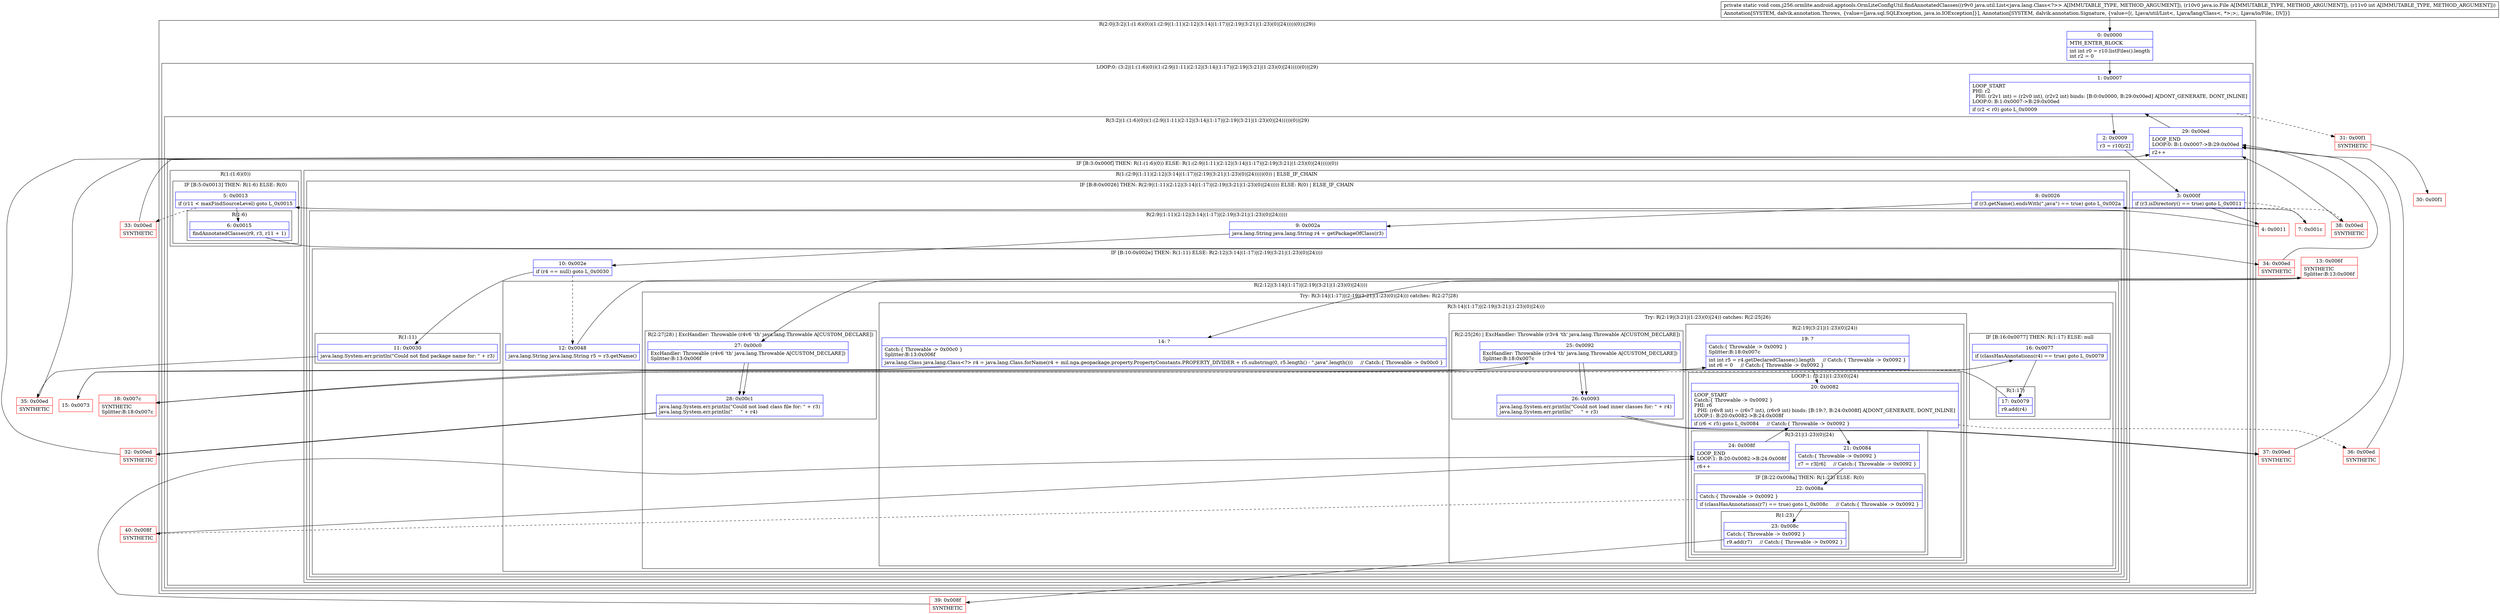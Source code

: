 digraph "CFG forcom.j256.ormlite.android.apptools.OrmLiteConfigUtil.findAnnotatedClasses(Ljava\/util\/List;Ljava\/io\/File;I)V" {
subgraph cluster_Region_1989793397 {
label = "R(2:0|(3:2|(1:(1:6)(0))(1:(2:9|(1:11)(2:12|(3:14|(1:17)|(2:19|(3:21|(1:23)(0)|24)))))(0))|29))";
node [shape=record,color=blue];
Node_0 [shape=record,label="{0\:\ 0x0000|MTH_ENTER_BLOCK\l|int int r0 = r10.listFiles().length\lint r2 = 0\l}"];
subgraph cluster_LoopRegion_1725997670 {
label = "LOOP:0: (3:2|(1:(1:6)(0))(1:(2:9|(1:11)(2:12|(3:14|(1:17)|(2:19|(3:21|(1:23)(0)|24)))))(0))|29)";
node [shape=record,color=blue];
Node_1 [shape=record,label="{1\:\ 0x0007|LOOP_START\lPHI: r2 \l  PHI: (r2v1 int) = (r2v0 int), (r2v2 int) binds: [B:0:0x0000, B:29:0x00ed] A[DONT_GENERATE, DONT_INLINE]\lLOOP:0: B:1:0x0007\-\>B:29:0x00ed\l|if (r2 \< r0) goto L_0x0009\l}"];
subgraph cluster_Region_1415745449 {
label = "R(3:2|(1:(1:6)(0))(1:(2:9|(1:11)(2:12|(3:14|(1:17)|(2:19|(3:21|(1:23)(0)|24)))))(0))|29)";
node [shape=record,color=blue];
Node_2 [shape=record,label="{2\:\ 0x0009|r3 = r10[r2]\l}"];
subgraph cluster_IfRegion_350487041 {
label = "IF [B:3:0x000f] THEN: R(1:(1:6)(0)) ELSE: R(1:(2:9|(1:11)(2:12|(3:14|(1:17)|(2:19|(3:21|(1:23)(0)|24)))))(0))";
node [shape=record,color=blue];
Node_3 [shape=record,label="{3\:\ 0x000f|if (r3.isDirectory() == true) goto L_0x0011\l}"];
subgraph cluster_Region_1124759885 {
label = "R(1:(1:6)(0))";
node [shape=record,color=blue];
subgraph cluster_IfRegion_680521029 {
label = "IF [B:5:0x0013] THEN: R(1:6) ELSE: R(0)";
node [shape=record,color=blue];
Node_5 [shape=record,label="{5\:\ 0x0013|if (r11 \< maxFindSourceLevel) goto L_0x0015\l}"];
subgraph cluster_Region_1268750752 {
label = "R(1:6)";
node [shape=record,color=blue];
Node_6 [shape=record,label="{6\:\ 0x0015|findAnnotatedClasses(r9, r3, r11 + 1)\l}"];
}
subgraph cluster_Region_2145349336 {
label = "R(0)";
node [shape=record,color=blue];
}
}
}
subgraph cluster_Region_1863295103 {
label = "R(1:(2:9|(1:11)(2:12|(3:14|(1:17)|(2:19|(3:21|(1:23)(0)|24)))))(0)) | ELSE_IF_CHAIN\l";
node [shape=record,color=blue];
subgraph cluster_IfRegion_943562014 {
label = "IF [B:8:0x0026] THEN: R(2:9|(1:11)(2:12|(3:14|(1:17)|(2:19|(3:21|(1:23)(0)|24))))) ELSE: R(0) | ELSE_IF_CHAIN\l";
node [shape=record,color=blue];
Node_8 [shape=record,label="{8\:\ 0x0026|if (r3.getName().endsWith(\".java\") == true) goto L_0x002a\l}"];
subgraph cluster_Region_2134978199 {
label = "R(2:9|(1:11)(2:12|(3:14|(1:17)|(2:19|(3:21|(1:23)(0)|24)))))";
node [shape=record,color=blue];
Node_9 [shape=record,label="{9\:\ 0x002a|java.lang.String java.lang.String r4 = getPackageOfClass(r3)\l}"];
subgraph cluster_IfRegion_178651971 {
label = "IF [B:10:0x002e] THEN: R(1:11) ELSE: R(2:12|(3:14|(1:17)|(2:19|(3:21|(1:23)(0)|24))))";
node [shape=record,color=blue];
Node_10 [shape=record,label="{10\:\ 0x002e|if (r4 == null) goto L_0x0030\l}"];
subgraph cluster_Region_265834784 {
label = "R(1:11)";
node [shape=record,color=blue];
Node_11 [shape=record,label="{11\:\ 0x0030|java.lang.System.err.println(\"Could not find package name for: \" + r3)\l}"];
}
subgraph cluster_Region_1928038436 {
label = "R(2:12|(3:14|(1:17)|(2:19|(3:21|(1:23)(0)|24))))";
node [shape=record,color=blue];
Node_12 [shape=record,label="{12\:\ 0x0048|java.lang.String java.lang.String r5 = r3.getName()\l}"];
subgraph cluster_TryCatchRegion_192235437 {
label = "Try: R(3:14|(1:17)|(2:19|(3:21|(1:23)(0)|24))) catches: R(2:27|28)";
node [shape=record,color=blue];
subgraph cluster_Region_850679324 {
label = "R(3:14|(1:17)|(2:19|(3:21|(1:23)(0)|24)))";
node [shape=record,color=blue];
Node_14 [shape=record,label="{14\:\ ?|Catch:\{ Throwable \-\> 0x00c0 \}\lSplitter:B:13:0x006f\l|java.lang.Class java.lang.Class\<?\> r4 = java.lang.Class.forName(r4 + mil.nga.geopackage.property.PropertyConstants.PROPERTY_DIVIDER + r5.substring(0, r5.length() \- \".java\".length()))     \/\/ Catch:\{ Throwable \-\> 0x00c0 \}\l}"];
subgraph cluster_IfRegion_78128504 {
label = "IF [B:16:0x0077] THEN: R(1:17) ELSE: null";
node [shape=record,color=blue];
Node_16 [shape=record,label="{16\:\ 0x0077|if (classHasAnnotations(r4) == true) goto L_0x0079\l}"];
subgraph cluster_Region_1043235509 {
label = "R(1:17)";
node [shape=record,color=blue];
Node_17 [shape=record,label="{17\:\ 0x0079|r9.add(r4)\l}"];
}
}
subgraph cluster_TryCatchRegion_434832100 {
label = "Try: R(2:19|(3:21|(1:23)(0)|24)) catches: R(2:25|26)";
node [shape=record,color=blue];
subgraph cluster_Region_783955930 {
label = "R(2:19|(3:21|(1:23)(0)|24))";
node [shape=record,color=blue];
Node_19 [shape=record,label="{19\:\ ?|Catch:\{ Throwable \-\> 0x0092 \}\lSplitter:B:18:0x007c\l|int int r5 = r4.getDeclaredClasses().length     \/\/ Catch:\{ Throwable \-\> 0x0092 \}\lint r6 = 0     \/\/ Catch:\{ Throwable \-\> 0x0092 \}\l}"];
subgraph cluster_LoopRegion_1307228586 {
label = "LOOP:1: (3:21|(1:23)(0)|24)";
node [shape=record,color=blue];
Node_20 [shape=record,label="{20\:\ 0x0082|LOOP_START\lCatch:\{ Throwable \-\> 0x0092 \}\lPHI: r6 \l  PHI: (r6v8 int) = (r6v7 int), (r6v9 int) binds: [B:19:?, B:24:0x008f] A[DONT_GENERATE, DONT_INLINE]\lLOOP:1: B:20:0x0082\-\>B:24:0x008f\l|if (r6 \< r5) goto L_0x0084     \/\/ Catch:\{ Throwable \-\> 0x0092 \}\l}"];
subgraph cluster_Region_1173902875 {
label = "R(3:21|(1:23)(0)|24)";
node [shape=record,color=blue];
Node_21 [shape=record,label="{21\:\ 0x0084|Catch:\{ Throwable \-\> 0x0092 \}\l|r7 = r3[r6]     \/\/ Catch:\{ Throwable \-\> 0x0092 \}\l}"];
subgraph cluster_IfRegion_16162918 {
label = "IF [B:22:0x008a] THEN: R(1:23) ELSE: R(0)";
node [shape=record,color=blue];
Node_22 [shape=record,label="{22\:\ 0x008a|Catch:\{ Throwable \-\> 0x0092 \}\l|if (classHasAnnotations(r7) == true) goto L_0x008c     \/\/ Catch:\{ Throwable \-\> 0x0092 \}\l}"];
subgraph cluster_Region_564123642 {
label = "R(1:23)";
node [shape=record,color=blue];
Node_23 [shape=record,label="{23\:\ 0x008c|Catch:\{ Throwable \-\> 0x0092 \}\l|r9.add(r7)     \/\/ Catch:\{ Throwable \-\> 0x0092 \}\l}"];
}
subgraph cluster_Region_1612848399 {
label = "R(0)";
node [shape=record,color=blue];
}
}
Node_24 [shape=record,label="{24\:\ 0x008f|LOOP_END\lLOOP:1: B:20:0x0082\-\>B:24:0x008f\l|r6++\l}"];
}
}
}
subgraph cluster_Region_4071553 {
label = "R(2:25|26) | ExcHandler: Throwable (r3v4 'th' java.lang.Throwable A[CUSTOM_DECLARE])\l";
node [shape=record,color=blue];
Node_25 [shape=record,label="{25\:\ 0x0092|ExcHandler: Throwable (r3v4 'th' java.lang.Throwable A[CUSTOM_DECLARE])\lSplitter:B:18:0x007c\l}"];
Node_26 [shape=record,label="{26\:\ 0x0093|java.lang.System.err.println(\"Could not load inner classes for: \" + r4)\ljava.lang.System.err.println(\"     \" + r3)\l}"];
}
}
}
subgraph cluster_Region_2023608136 {
label = "R(2:27|28) | ExcHandler: Throwable (r4v6 'th' java.lang.Throwable A[CUSTOM_DECLARE])\l";
node [shape=record,color=blue];
Node_27 [shape=record,label="{27\:\ 0x00c0|ExcHandler: Throwable (r4v6 'th' java.lang.Throwable A[CUSTOM_DECLARE])\lSplitter:B:13:0x006f\l}"];
Node_28 [shape=record,label="{28\:\ 0x00c1|java.lang.System.err.println(\"Could not load class file for: \" + r3)\ljava.lang.System.err.println(\"     \" + r4)\l}"];
}
}
}
}
}
subgraph cluster_Region_1297982893 {
label = "R(0)";
node [shape=record,color=blue];
}
}
}
}
Node_29 [shape=record,label="{29\:\ 0x00ed|LOOP_END\lLOOP:0: B:1:0x0007\-\>B:29:0x00ed\l|r2++\l}"];
}
}
}
subgraph cluster_Region_2023608136 {
label = "R(2:27|28) | ExcHandler: Throwable (r4v6 'th' java.lang.Throwable A[CUSTOM_DECLARE])\l";
node [shape=record,color=blue];
Node_27 [shape=record,label="{27\:\ 0x00c0|ExcHandler: Throwable (r4v6 'th' java.lang.Throwable A[CUSTOM_DECLARE])\lSplitter:B:13:0x006f\l}"];
Node_28 [shape=record,label="{28\:\ 0x00c1|java.lang.System.err.println(\"Could not load class file for: \" + r3)\ljava.lang.System.err.println(\"     \" + r4)\l}"];
}
subgraph cluster_Region_4071553 {
label = "R(2:25|26) | ExcHandler: Throwable (r3v4 'th' java.lang.Throwable A[CUSTOM_DECLARE])\l";
node [shape=record,color=blue];
Node_25 [shape=record,label="{25\:\ 0x0092|ExcHandler: Throwable (r3v4 'th' java.lang.Throwable A[CUSTOM_DECLARE])\lSplitter:B:18:0x007c\l}"];
Node_26 [shape=record,label="{26\:\ 0x0093|java.lang.System.err.println(\"Could not load inner classes for: \" + r4)\ljava.lang.System.err.println(\"     \" + r3)\l}"];
}
Node_4 [shape=record,color=red,label="{4\:\ 0x0011}"];
Node_7 [shape=record,color=red,label="{7\:\ 0x001c}"];
Node_13 [shape=record,color=red,label="{13\:\ 0x006f|SYNTHETIC\lSplitter:B:13:0x006f\l}"];
Node_15 [shape=record,color=red,label="{15\:\ 0x0073}"];
Node_18 [shape=record,color=red,label="{18\:\ 0x007c|SYNTHETIC\lSplitter:B:18:0x007c\l}"];
Node_30 [shape=record,color=red,label="{30\:\ 0x00f1}"];
Node_31 [shape=record,color=red,label="{31\:\ 0x00f1|SYNTHETIC\l}"];
Node_32 [shape=record,color=red,label="{32\:\ 0x00ed|SYNTHETIC\l}"];
Node_33 [shape=record,color=red,label="{33\:\ 0x00ed|SYNTHETIC\l}"];
Node_34 [shape=record,color=red,label="{34\:\ 0x00ed|SYNTHETIC\l}"];
Node_35 [shape=record,color=red,label="{35\:\ 0x00ed|SYNTHETIC\l}"];
Node_36 [shape=record,color=red,label="{36\:\ 0x00ed|SYNTHETIC\l}"];
Node_37 [shape=record,color=red,label="{37\:\ 0x00ed|SYNTHETIC\l}"];
Node_38 [shape=record,color=red,label="{38\:\ 0x00ed|SYNTHETIC\l}"];
Node_39 [shape=record,color=red,label="{39\:\ 0x008f|SYNTHETIC\l}"];
Node_40 [shape=record,color=red,label="{40\:\ 0x008f|SYNTHETIC\l}"];
MethodNode[shape=record,label="{private static void com.j256.ormlite.android.apptools.OrmLiteConfigUtil.findAnnotatedClasses((r9v0 java.util.List\<java.lang.Class\<?\>\> A[IMMUTABLE_TYPE, METHOD_ARGUMENT]), (r10v0 java.io.File A[IMMUTABLE_TYPE, METHOD_ARGUMENT]), (r11v0 int A[IMMUTABLE_TYPE, METHOD_ARGUMENT]))  | Annotation[SYSTEM, dalvik.annotation.Throws, \{value=[java.sql.SQLException, java.io.IOException]\}], Annotation[SYSTEM, dalvik.annotation.Signature, \{value=[(, Ljava\/util\/List\<, Ljava\/lang\/Class\<, *\>;\>;, Ljava\/io\/File;, I)V]\}]\l}"];
MethodNode -> Node_0;
Node_0 -> Node_1;
Node_1 -> Node_2;
Node_1 -> Node_31[style=dashed];
Node_2 -> Node_3;
Node_3 -> Node_4;
Node_3 -> Node_7[style=dashed];
Node_5 -> Node_6;
Node_5 -> Node_33[style=dashed];
Node_6 -> Node_34;
Node_8 -> Node_9;
Node_8 -> Node_38[style=dashed];
Node_9 -> Node_10;
Node_10 -> Node_11;
Node_10 -> Node_12[style=dashed];
Node_11 -> Node_35;
Node_12 -> Node_13;
Node_14 -> Node_15;
Node_16 -> Node_17;
Node_16 -> Node_18[style=dashed];
Node_17 -> Node_18;
Node_19 -> Node_20;
Node_20 -> Node_21;
Node_20 -> Node_36[style=dashed];
Node_21 -> Node_22;
Node_22 -> Node_23;
Node_22 -> Node_40[style=dashed];
Node_23 -> Node_39;
Node_24 -> Node_20;
Node_25 -> Node_26;
Node_26 -> Node_37;
Node_27 -> Node_28;
Node_28 -> Node_32;
Node_29 -> Node_1;
Node_27 -> Node_28;
Node_28 -> Node_32;
Node_25 -> Node_26;
Node_26 -> Node_37;
Node_4 -> Node_5;
Node_7 -> Node_8;
Node_13 -> Node_14;
Node_13 -> Node_27;
Node_15 -> Node_16;
Node_18 -> Node_19;
Node_18 -> Node_25;
Node_31 -> Node_30;
Node_32 -> Node_29;
Node_33 -> Node_29;
Node_34 -> Node_29;
Node_35 -> Node_29;
Node_36 -> Node_29;
Node_37 -> Node_29;
Node_38 -> Node_29;
Node_39 -> Node_24;
Node_40 -> Node_24;
}


